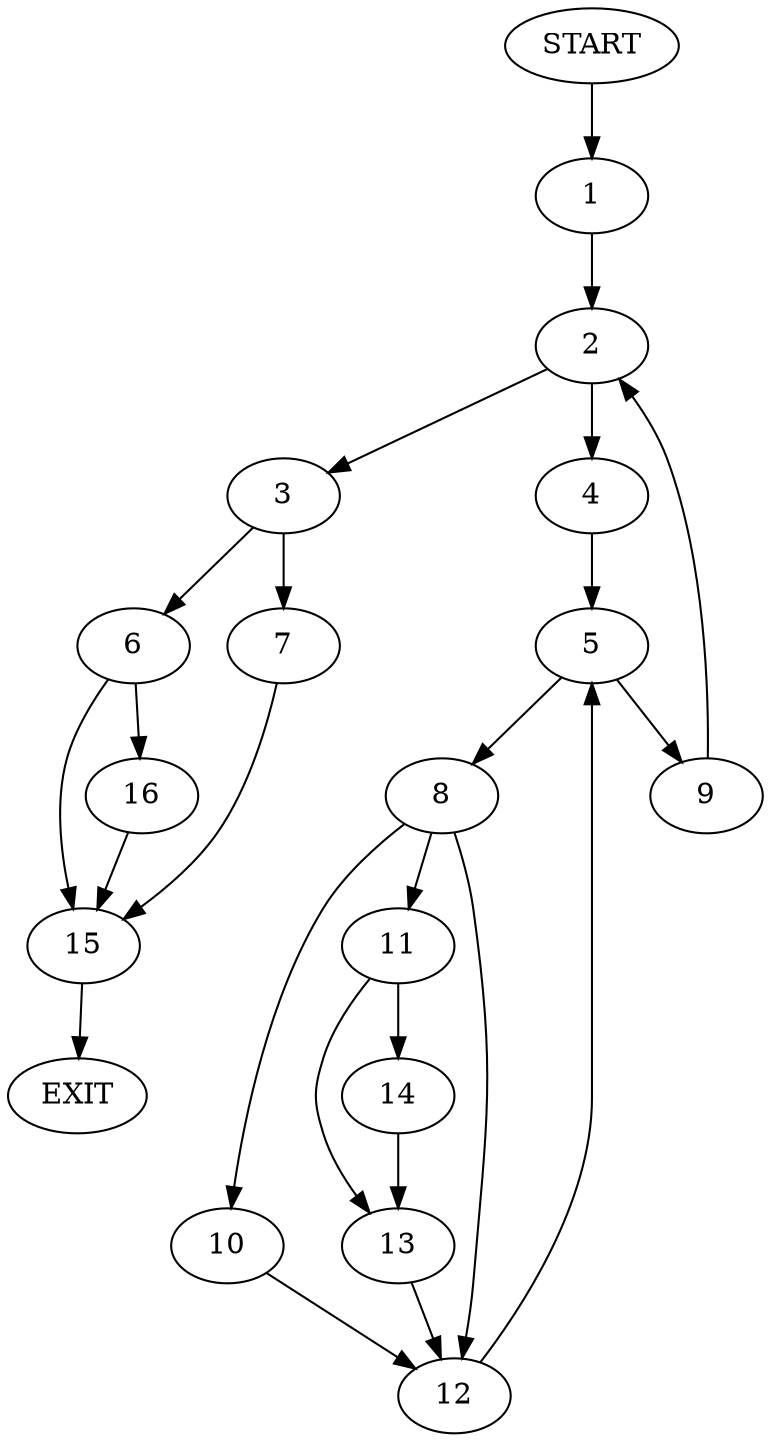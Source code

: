 digraph {
0 [label="START"]
17 [label="EXIT"]
0 -> 1
1 -> 2
2 -> 3
2 -> 4
4 -> 5
3 -> 6
3 -> 7
5 -> 8
5 -> 9
8 -> 10
8 -> 11
8 -> 12
9 -> 2
11 -> 13
11 -> 14
12 -> 5
10 -> 12
13 -> 12
14 -> 13
6 -> 15
6 -> 16
7 -> 15
16 -> 15
15 -> 17
}
